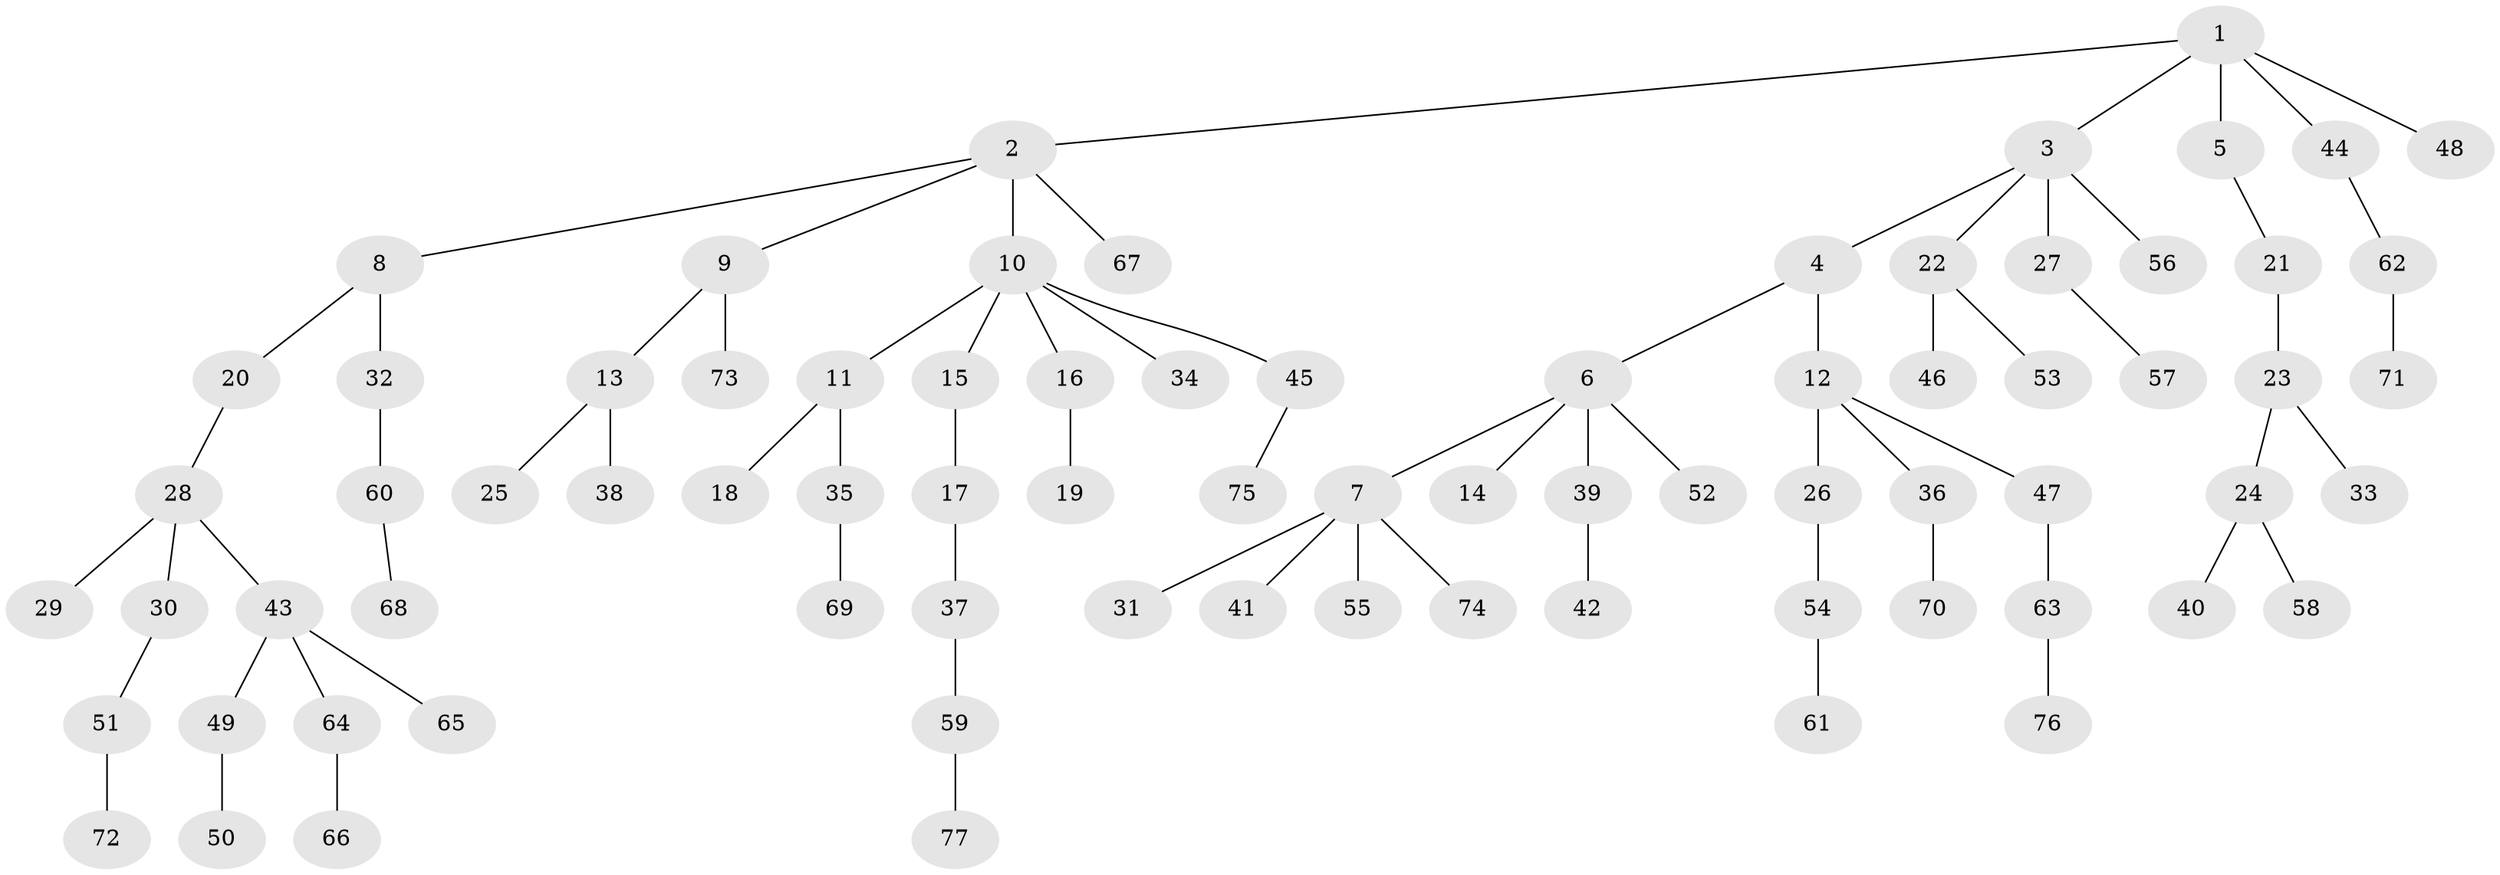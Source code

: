 // Generated by graph-tools (version 1.1) at 2025/50/03/09/25 03:50:19]
// undirected, 77 vertices, 76 edges
graph export_dot {
graph [start="1"]
  node [color=gray90,style=filled];
  1;
  2;
  3;
  4;
  5;
  6;
  7;
  8;
  9;
  10;
  11;
  12;
  13;
  14;
  15;
  16;
  17;
  18;
  19;
  20;
  21;
  22;
  23;
  24;
  25;
  26;
  27;
  28;
  29;
  30;
  31;
  32;
  33;
  34;
  35;
  36;
  37;
  38;
  39;
  40;
  41;
  42;
  43;
  44;
  45;
  46;
  47;
  48;
  49;
  50;
  51;
  52;
  53;
  54;
  55;
  56;
  57;
  58;
  59;
  60;
  61;
  62;
  63;
  64;
  65;
  66;
  67;
  68;
  69;
  70;
  71;
  72;
  73;
  74;
  75;
  76;
  77;
  1 -- 2;
  1 -- 3;
  1 -- 5;
  1 -- 44;
  1 -- 48;
  2 -- 8;
  2 -- 9;
  2 -- 10;
  2 -- 67;
  3 -- 4;
  3 -- 22;
  3 -- 27;
  3 -- 56;
  4 -- 6;
  4 -- 12;
  5 -- 21;
  6 -- 7;
  6 -- 14;
  6 -- 39;
  6 -- 52;
  7 -- 31;
  7 -- 41;
  7 -- 55;
  7 -- 74;
  8 -- 20;
  8 -- 32;
  9 -- 13;
  9 -- 73;
  10 -- 11;
  10 -- 15;
  10 -- 16;
  10 -- 34;
  10 -- 45;
  11 -- 18;
  11 -- 35;
  12 -- 26;
  12 -- 36;
  12 -- 47;
  13 -- 25;
  13 -- 38;
  15 -- 17;
  16 -- 19;
  17 -- 37;
  20 -- 28;
  21 -- 23;
  22 -- 46;
  22 -- 53;
  23 -- 24;
  23 -- 33;
  24 -- 40;
  24 -- 58;
  26 -- 54;
  27 -- 57;
  28 -- 29;
  28 -- 30;
  28 -- 43;
  30 -- 51;
  32 -- 60;
  35 -- 69;
  36 -- 70;
  37 -- 59;
  39 -- 42;
  43 -- 49;
  43 -- 64;
  43 -- 65;
  44 -- 62;
  45 -- 75;
  47 -- 63;
  49 -- 50;
  51 -- 72;
  54 -- 61;
  59 -- 77;
  60 -- 68;
  62 -- 71;
  63 -- 76;
  64 -- 66;
}
